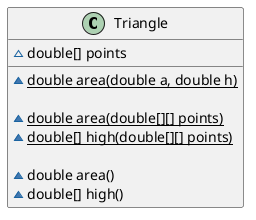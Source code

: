 @startuml

class Triangle {
~double[] points

~{static} double area(double a, double h)

~{static} double area(double[][] points)
~{static} double[] high(double[][] points)

~double area()
~double[] high()

}


@enduml
